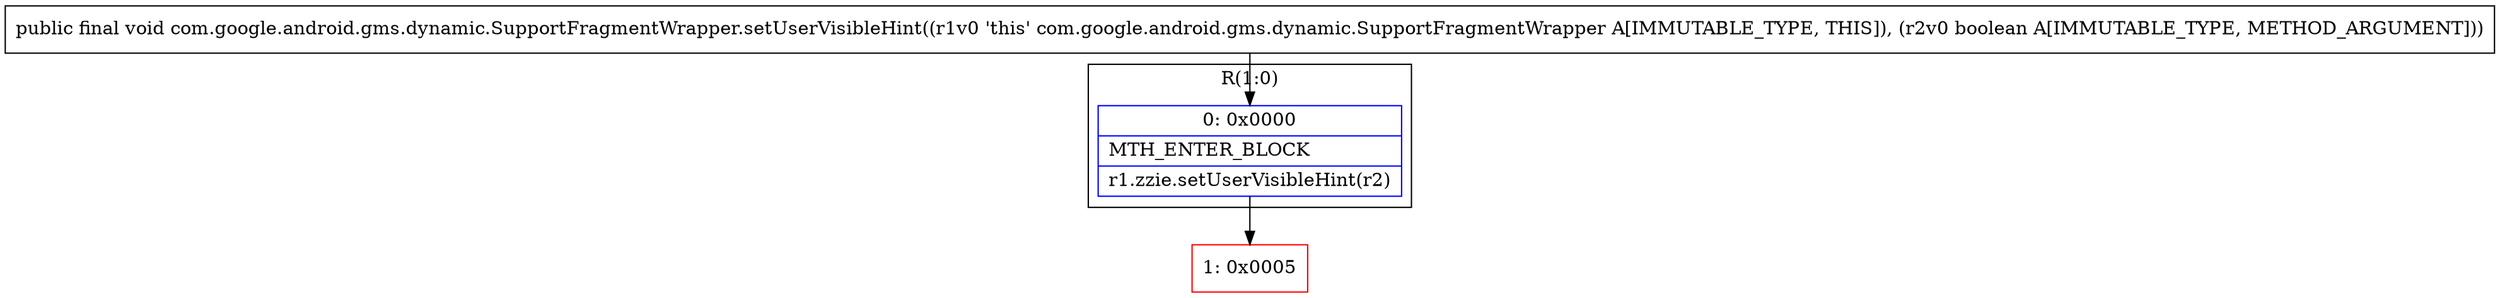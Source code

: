 digraph "CFG forcom.google.android.gms.dynamic.SupportFragmentWrapper.setUserVisibleHint(Z)V" {
subgraph cluster_Region_1311985050 {
label = "R(1:0)";
node [shape=record,color=blue];
Node_0 [shape=record,label="{0\:\ 0x0000|MTH_ENTER_BLOCK\l|r1.zzie.setUserVisibleHint(r2)\l}"];
}
Node_1 [shape=record,color=red,label="{1\:\ 0x0005}"];
MethodNode[shape=record,label="{public final void com.google.android.gms.dynamic.SupportFragmentWrapper.setUserVisibleHint((r1v0 'this' com.google.android.gms.dynamic.SupportFragmentWrapper A[IMMUTABLE_TYPE, THIS]), (r2v0 boolean A[IMMUTABLE_TYPE, METHOD_ARGUMENT])) }"];
MethodNode -> Node_0;
Node_0 -> Node_1;
}

